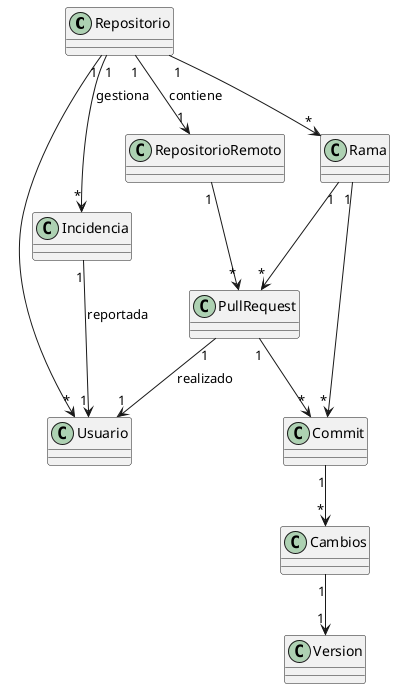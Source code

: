 @startuml DiagramaSistema
Repositorio "1" --> "*" Usuario
Repositorio "1" --> "*" Rama 
Repositorio "1" --> "1" RepositorioRemoto : contiene
Repositorio "1" --> "*" Incidencia : gestiona

Rama "1" --> "*" Commit
Rama "1" --> "*" PullRequest

Commit "1" --> "*" Cambios
Cambios "1" --> "1" Version

PullRequest "1" --> "1" Usuario : realizado
PullRequest "1" --> "*" Commit 

Incidencia "1" --> "1" Usuario : reportada

RepositorioRemoto "1" --> "*" PullRequest

@enduml
